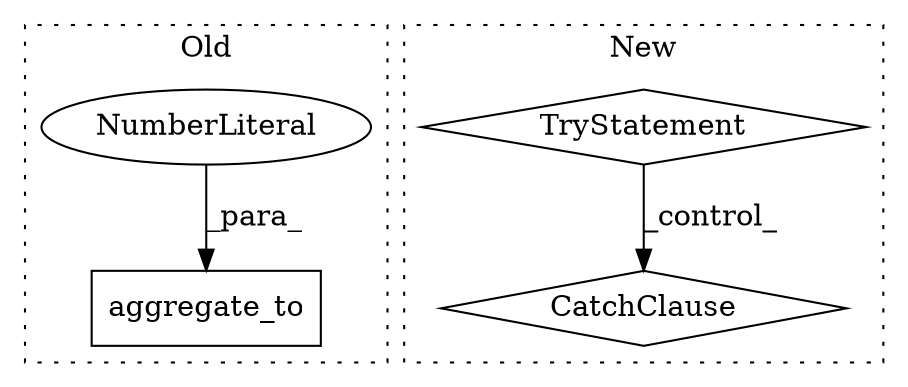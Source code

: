 digraph G {
subgraph cluster0 {
1 [label="aggregate_to" a="32" s="7644,7677" l="13,1" shape="box"];
3 [label="NumberLiteral" a="34" s="7676" l="1" shape="ellipse"];
label = "Old";
style="dotted";
}
subgraph cluster1 {
2 [label="CatchClause" a="12" s="7952,7989" l="11,2" shape="diamond"];
4 [label="TryStatement" a="54" s="7908" l="4" shape="diamond"];
label = "New";
style="dotted";
}
3 -> 1 [label="_para_"];
4 -> 2 [label="_control_"];
}